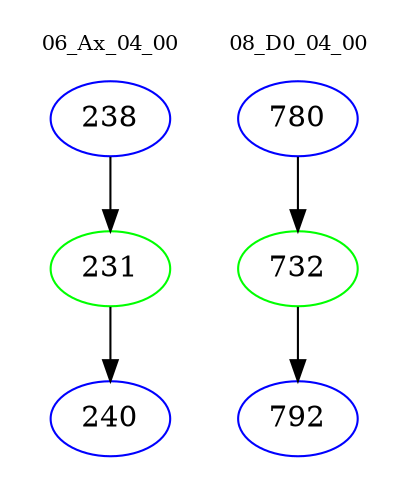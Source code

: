 digraph{
subgraph cluster_0 {
color = white
label = "06_Ax_04_00";
fontsize=10;
T0_238 [label="238", color="blue"]
T0_238 -> T0_231 [color="black"]
T0_231 [label="231", color="green"]
T0_231 -> T0_240 [color="black"]
T0_240 [label="240", color="blue"]
}
subgraph cluster_1 {
color = white
label = "08_D0_04_00";
fontsize=10;
T1_780 [label="780", color="blue"]
T1_780 -> T1_732 [color="black"]
T1_732 [label="732", color="green"]
T1_732 -> T1_792 [color="black"]
T1_792 [label="792", color="blue"]
}
}
